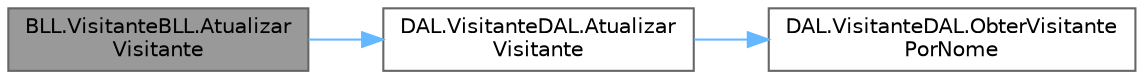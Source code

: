 digraph "BLL.VisitanteBLL.AtualizarVisitante"
{
 // LATEX_PDF_SIZE
  bgcolor="transparent";
  edge [fontname=Helvetica,fontsize=10,labelfontname=Helvetica,labelfontsize=10];
  node [fontname=Helvetica,fontsize=10,shape=box,height=0.2,width=0.4];
  rankdir="LR";
  Node1 [id="Node000001",label="BLL.VisitanteBLL.Atualizar\lVisitante",height=0.2,width=0.4,color="gray40", fillcolor="grey60", style="filled", fontcolor="black",tooltip="Atualiza um visitante existente com novas informações."];
  Node1 -> Node2 [id="edge1_Node000001_Node000002",color="steelblue1",style="solid",tooltip=" "];
  Node2 [id="Node000002",label="DAL.VisitanteDAL.Atualizar\lVisitante",height=0.2,width=0.4,color="grey40", fillcolor="white", style="filled",URL="$class_d_a_l_1_1_visitante_d_a_l.html#a6fd22954ee5a9d1deabe229636158abb",tooltip="Atualiza um visitante existente com novas informações."];
  Node2 -> Node3 [id="edge2_Node000002_Node000003",color="steelblue1",style="solid",tooltip=" "];
  Node3 [id="Node000003",label="DAL.VisitanteDAL.ObterVisitante\lPorNome",height=0.2,width=0.4,color="grey40", fillcolor="white", style="filled",URL="$class_d_a_l_1_1_visitante_d_a_l.html#a258f65ed5155662095c9136d0c2c8581",tooltip="Obtém um visitante pelo seu nome."];
}
